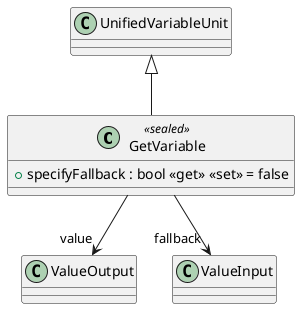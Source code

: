 @startuml
class GetVariable <<sealed>> {
    + specifyFallback : bool <<get>> <<set>> = false
}
UnifiedVariableUnit <|-- GetVariable
GetVariable --> "value" ValueOutput
GetVariable --> "fallback" ValueInput
@enduml

